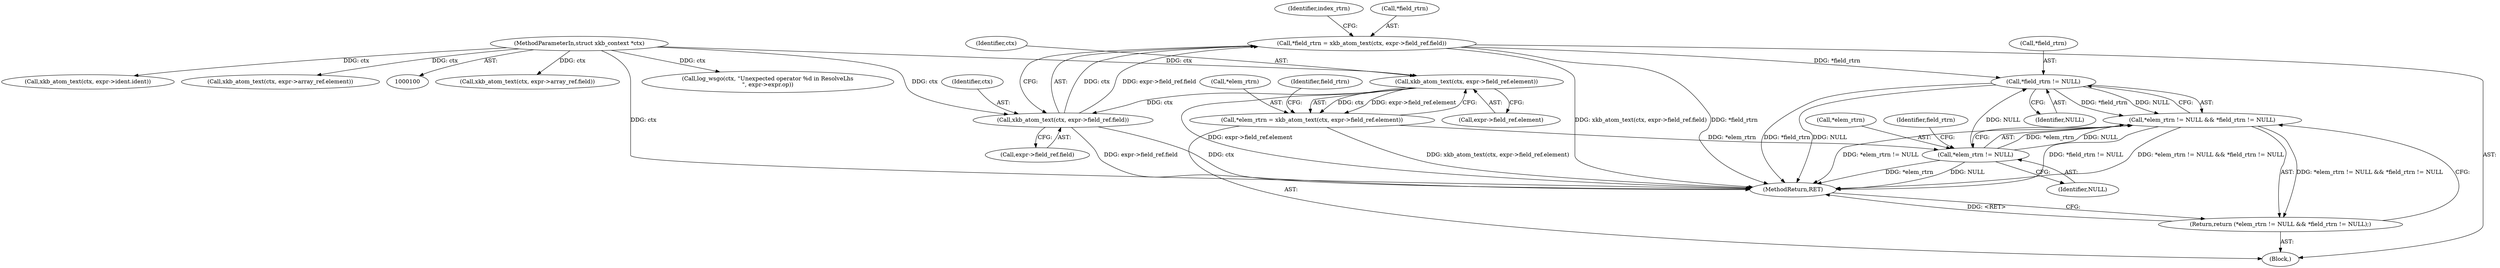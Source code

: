 digraph "0_libxkbcommon_bb4909d2d8fa6b08155e449986a478101e2b2634@pointer" {
"1000169" [label="(Call,*field_rtrn != NULL)"];
"1000149" [label="(Call,*field_rtrn = xkb_atom_text(ctx, expr->field_ref.field))"];
"1000152" [label="(Call,xkb_atom_text(ctx, expr->field_ref.field))"];
"1000142" [label="(Call,xkb_atom_text(ctx, expr->field_ref.element))"];
"1000101" [label="(MethodParameterIn,struct xkb_context *ctx)"];
"1000165" [label="(Call,*elem_rtrn != NULL)"];
"1000139" [label="(Call,*elem_rtrn = xkb_atom_text(ctx, expr->field_ref.element))"];
"1000164" [label="(Call,*elem_rtrn != NULL && *field_rtrn != NULL)"];
"1000163" [label="(Return,return (*elem_rtrn != NULL && *field_rtrn != NULL);)"];
"1000170" [label="(Call,*field_rtrn)"];
"1000151" [label="(Identifier,field_rtrn)"];
"1000144" [label="(Call,expr->field_ref.element)"];
"1000187" [label="(Call,xkb_atom_text(ctx, expr->array_ref.field))"];
"1000101" [label="(MethodParameterIn,struct xkb_context *ctx)"];
"1000142" [label="(Call,xkb_atom_text(ctx, expr->field_ref.element))"];
"1000113" [label="(Block,)"];
"1000169" [label="(Call,*field_rtrn != NULL)"];
"1000228" [label="(Call,log_wsgo(ctx, \"Unexpected operator %d in ResolveLhs\n\", expr->expr.op))"];
"1000152" [label="(Call,xkb_atom_text(ctx, expr->field_ref.field))"];
"1000166" [label="(Call,*elem_rtrn)"];
"1000140" [label="(Call,*elem_rtrn)"];
"1000172" [label="(Identifier,NULL)"];
"1000165" [label="(Call,*elem_rtrn != NULL)"];
"1000164" [label="(Call,*elem_rtrn != NULL && *field_rtrn != NULL)"];
"1000171" [label="(Identifier,field_rtrn)"];
"1000161" [label="(Identifier,index_rtrn)"];
"1000143" [label="(Identifier,ctx)"];
"1000163" [label="(Return,return (*elem_rtrn != NULL && *field_rtrn != NULL);)"];
"1000150" [label="(Call,*field_rtrn)"];
"1000139" [label="(Call,*elem_rtrn = xkb_atom_text(ctx, expr->field_ref.element))"];
"1000122" [label="(Call,xkb_atom_text(ctx, expr->ident.ident))"];
"1000177" [label="(Call,xkb_atom_text(ctx, expr->array_ref.element))"];
"1000153" [label="(Identifier,ctx)"];
"1000149" [label="(Call,*field_rtrn = xkb_atom_text(ctx, expr->field_ref.field))"];
"1000154" [label="(Call,expr->field_ref.field)"];
"1000168" [label="(Identifier,NULL)"];
"1000238" [label="(MethodReturn,RET)"];
"1000169" -> "1000164"  [label="AST: "];
"1000169" -> "1000172"  [label="CFG: "];
"1000170" -> "1000169"  [label="AST: "];
"1000172" -> "1000169"  [label="AST: "];
"1000164" -> "1000169"  [label="CFG: "];
"1000169" -> "1000238"  [label="DDG: NULL"];
"1000169" -> "1000238"  [label="DDG: *field_rtrn"];
"1000169" -> "1000164"  [label="DDG: *field_rtrn"];
"1000169" -> "1000164"  [label="DDG: NULL"];
"1000149" -> "1000169"  [label="DDG: *field_rtrn"];
"1000165" -> "1000169"  [label="DDG: NULL"];
"1000149" -> "1000113"  [label="AST: "];
"1000149" -> "1000152"  [label="CFG: "];
"1000150" -> "1000149"  [label="AST: "];
"1000152" -> "1000149"  [label="AST: "];
"1000161" -> "1000149"  [label="CFG: "];
"1000149" -> "1000238"  [label="DDG: xkb_atom_text(ctx, expr->field_ref.field)"];
"1000149" -> "1000238"  [label="DDG: *field_rtrn"];
"1000152" -> "1000149"  [label="DDG: ctx"];
"1000152" -> "1000149"  [label="DDG: expr->field_ref.field"];
"1000152" -> "1000154"  [label="CFG: "];
"1000153" -> "1000152"  [label="AST: "];
"1000154" -> "1000152"  [label="AST: "];
"1000152" -> "1000238"  [label="DDG: ctx"];
"1000152" -> "1000238"  [label="DDG: expr->field_ref.field"];
"1000142" -> "1000152"  [label="DDG: ctx"];
"1000101" -> "1000152"  [label="DDG: ctx"];
"1000142" -> "1000139"  [label="AST: "];
"1000142" -> "1000144"  [label="CFG: "];
"1000143" -> "1000142"  [label="AST: "];
"1000144" -> "1000142"  [label="AST: "];
"1000139" -> "1000142"  [label="CFG: "];
"1000142" -> "1000238"  [label="DDG: expr->field_ref.element"];
"1000142" -> "1000139"  [label="DDG: ctx"];
"1000142" -> "1000139"  [label="DDG: expr->field_ref.element"];
"1000101" -> "1000142"  [label="DDG: ctx"];
"1000101" -> "1000100"  [label="AST: "];
"1000101" -> "1000238"  [label="DDG: ctx"];
"1000101" -> "1000122"  [label="DDG: ctx"];
"1000101" -> "1000177"  [label="DDG: ctx"];
"1000101" -> "1000187"  [label="DDG: ctx"];
"1000101" -> "1000228"  [label="DDG: ctx"];
"1000165" -> "1000164"  [label="AST: "];
"1000165" -> "1000168"  [label="CFG: "];
"1000166" -> "1000165"  [label="AST: "];
"1000168" -> "1000165"  [label="AST: "];
"1000171" -> "1000165"  [label="CFG: "];
"1000164" -> "1000165"  [label="CFG: "];
"1000165" -> "1000238"  [label="DDG: NULL"];
"1000165" -> "1000238"  [label="DDG: *elem_rtrn"];
"1000165" -> "1000164"  [label="DDG: *elem_rtrn"];
"1000165" -> "1000164"  [label="DDG: NULL"];
"1000139" -> "1000165"  [label="DDG: *elem_rtrn"];
"1000139" -> "1000113"  [label="AST: "];
"1000140" -> "1000139"  [label="AST: "];
"1000151" -> "1000139"  [label="CFG: "];
"1000139" -> "1000238"  [label="DDG: xkb_atom_text(ctx, expr->field_ref.element)"];
"1000164" -> "1000163"  [label="AST: "];
"1000163" -> "1000164"  [label="CFG: "];
"1000164" -> "1000238"  [label="DDG: *field_rtrn != NULL"];
"1000164" -> "1000238"  [label="DDG: *elem_rtrn != NULL && *field_rtrn != NULL"];
"1000164" -> "1000238"  [label="DDG: *elem_rtrn != NULL"];
"1000164" -> "1000163"  [label="DDG: *elem_rtrn != NULL && *field_rtrn != NULL"];
"1000163" -> "1000113"  [label="AST: "];
"1000238" -> "1000163"  [label="CFG: "];
"1000163" -> "1000238"  [label="DDG: <RET>"];
}
